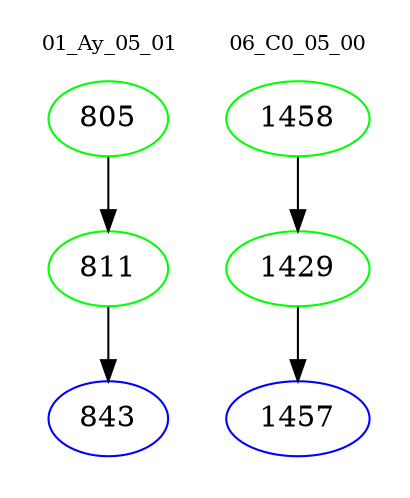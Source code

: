 digraph{
subgraph cluster_0 {
color = white
label = "01_Ay_05_01";
fontsize=10;
T0_805 [label="805", color="green"]
T0_805 -> T0_811 [color="black"]
T0_811 [label="811", color="green"]
T0_811 -> T0_843 [color="black"]
T0_843 [label="843", color="blue"]
}
subgraph cluster_1 {
color = white
label = "06_C0_05_00";
fontsize=10;
T1_1458 [label="1458", color="green"]
T1_1458 -> T1_1429 [color="black"]
T1_1429 [label="1429", color="green"]
T1_1429 -> T1_1457 [color="black"]
T1_1457 [label="1457", color="blue"]
}
}
